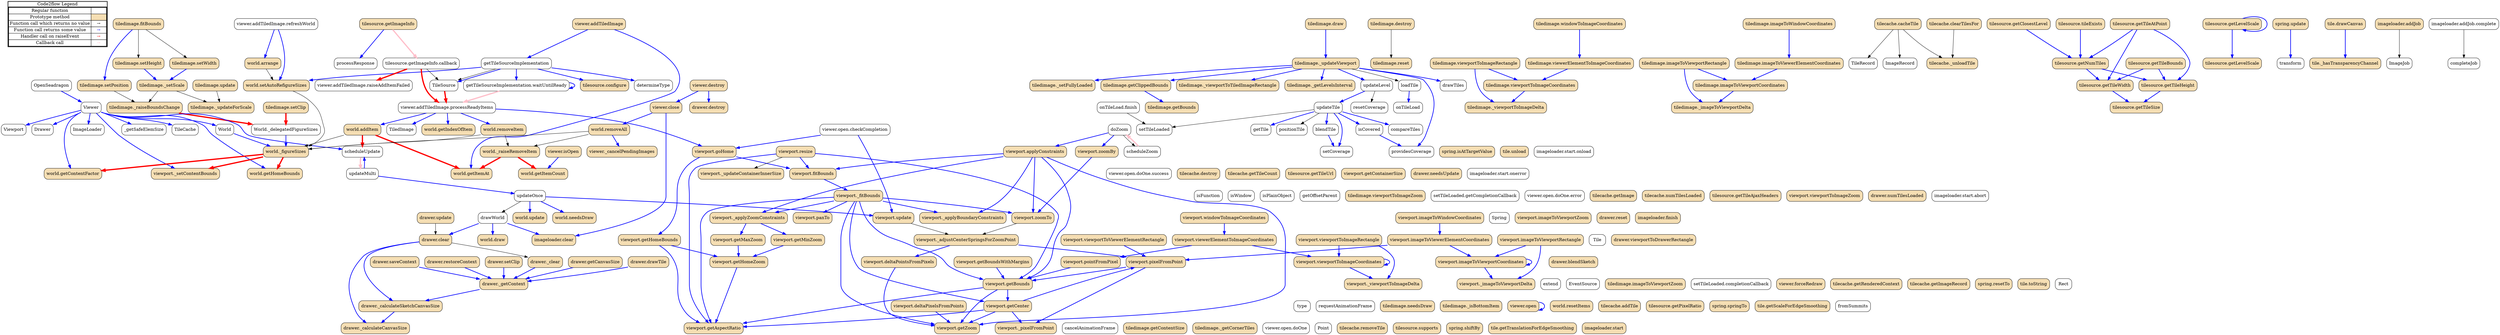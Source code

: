 digraph G {
clusterrank = "global";
mclimit = 1000;
concentrate = false;
			subgraph legend{
			rank = min;
			label = "legend";
			Legend [shape=none, margin=0, label = <
				<table cellspacing="0" cellpadding="0" border="1"><tr><td>Code2flow Legend</td></tr><tr><td>
				<table cellspacing="0">
				<tr><td>Regular function</td><td width="50px"></td></tr>
				<tr><td>Prototype method</td><td bgcolor='wheat'></td></tr>
				<tr><td>Function call which returns no value</td><td>&#8594;</td></tr>
				<tr><td>Function call returns some value</td><td><font color='blue'>&#8594;</font></td></tr>
				<tr><td>Handler call on raiseEvent</td><td><font color='red'>&#8594;</font></td></tr>
                <tr><td>Callback call</td><td><font color='pink'>&#8594;</font></td></tr>
				</table></td></tr></table>
				>];}

node2 [splines=ortho shape = "rect" style = "rounded" label = "OpenSeadragon" ];
node6 [splines=ortho shape = "rect" style = "rounded" label = "isFunction" ];
node8 [splines=ortho shape = "rect" style = "rounded" label = "isWindow" ];
node10 [splines=ortho shape = "rect" style = "rounded" label = "type" ];
node12 [splines=ortho shape = "rect" style = "rounded" label = "isPlainObject" ];
node18 [splines=ortho shape = "rect" style = "rounded" label = "extend" ];
node21 [splines=ortho shape = "rect" style = "rounded" label = "requestAnimationFrame" ];
node23 [splines=ortho shape = "rect" style = "rounded" label = "cancelAnimationFrame" ];
node26 [splines=ortho shape = "rect" style = "rounded" label = "getOffsetParent" ];

node35 [splines=ortho shape = "rect" style = "rounded" label = "EventSource" ];






node52 [splines=ortho shape = "rect" style = "rounded" label = "TiledImage" ];
node55 [splines=ortho shape = "rect" style = "rounded,filled" fillcolor = "wheat" label = "tiledimage.needsDraw" ];
node57 [splines=ortho shape = "rect" style = "rounded,filled" fillcolor = "wheat" label = "tiledimage._setFullyLoaded" ];
node59 [splines=ortho shape = "rect" style = "rounded,filled" fillcolor = "wheat" label = "tiledimage.reset" ];
node61 [splines=ortho shape = "rect" style = "rounded,filled" fillcolor = "wheat" label = "tiledimage.update" ];
node63 [splines=ortho shape = "rect" style = "rounded,filled" fillcolor = "wheat" label = "tiledimage.draw" ];
node65 [splines=ortho shape = "rect" style = "rounded,filled" fillcolor = "wheat" label = "tiledimage.destroy" ];
node67 [splines=ortho shape = "rect" style = "rounded,filled" fillcolor = "wheat" label = "tiledimage.getBounds" ];
node69 [splines=ortho shape = "rect" style = "rounded,filled" fillcolor = "wheat" label = "tiledimage.getClippedBounds" ];
node71 [splines=ortho shape = "rect" style = "rounded,filled" fillcolor = "wheat" label = "tiledimage.getContentSize" ];
node73 [splines=ortho shape = "rect" style = "rounded,filled" fillcolor = "wheat" label = "tiledimage._viewportToImageDelta" ];
node75 [splines=ortho shape = "rect" style = "rounded,filled" fillcolor = "wheat" label = "tiledimage.viewportToImageCoordinates" ];
node77 [splines=ortho shape = "rect" style = "rounded,filled" fillcolor = "wheat" label = "tiledimage._imageToViewportDelta" ];
node79 [splines=ortho shape = "rect" style = "rounded,filled" fillcolor = "wheat" label = "tiledimage.imageToViewportCoordinates" ];
node81 [splines=ortho shape = "rect" style = "rounded,filled" fillcolor = "wheat" label = "tiledimage.imageToViewportRectangle" ];
node83 [splines=ortho shape = "rect" style = "rounded,filled" fillcolor = "wheat" label = "tiledimage.viewportToImageRectangle" ];
node85 [splines=ortho shape = "rect" style = "rounded,filled" fillcolor = "wheat" label = "tiledimage.viewerElementToImageCoordinates" ];
node87 [splines=ortho shape = "rect" style = "rounded,filled" fillcolor = "wheat" label = "tiledimage.imageToViewerElementCoordinates" ];
node89 [splines=ortho shape = "rect" style = "rounded,filled" fillcolor = "wheat" label = "tiledimage.windowToImageCoordinates" ];
node91 [splines=ortho shape = "rect" style = "rounded,filled" fillcolor = "wheat" label = "tiledimage.imageToWindowCoordinates" ];
node93 [splines=ortho shape = "rect" style = "rounded,filled" fillcolor = "wheat" label = "tiledimage._viewportToTiledImageRectangle" ];
node95 [splines=ortho shape = "rect" style = "rounded,filled" fillcolor = "wheat" label = "tiledimage.viewportToImageZoom" ];
node97 [splines=ortho shape = "rect" style = "rounded,filled" fillcolor = "wheat" label = "tiledimage.imageToViewportZoom" ];
node99 [splines=ortho shape = "rect" style = "rounded,filled" fillcolor = "wheat" label = "tiledimage.setPosition" ];
node101 [splines=ortho shape = "rect" style = "rounded,filled" fillcolor = "wheat" label = "tiledimage.setWidth" ];
node103 [splines=ortho shape = "rect" style = "rounded,filled" fillcolor = "wheat" label = "tiledimage.setHeight" ];
node105 [splines=ortho shape = "rect" style = "rounded,filled" fillcolor = "wheat" label = "tiledimage.fitBounds" ];
node107 [splines=ortho shape = "rect" style = "rounded,filled" fillcolor = "wheat" label = "tiledimage.setClip" ];
node109 [splines=ortho shape = "rect" style = "rounded,filled" fillcolor = "wheat" label = "tiledimage._setScale" ];
node111 [splines=ortho shape = "rect" style = "rounded,filled" fillcolor = "wheat" label = "tiledimage._updateForScale" ];
node113 [splines=ortho shape = "rect" style = "rounded,filled" fillcolor = "wheat" label = "tiledimage._raiseBoundsChange" ];
node115 [splines=ortho shape = "rect" style = "rounded,filled" fillcolor = "wheat" label = "tiledimage._isBottomItem" ];
node117 [splines=ortho shape = "rect" style = "rounded,filled" fillcolor = "wheat" label = "tiledimage._getLevelsInterval" ];
node120 [splines=ortho shape = "rect" style = "rounded,filled" fillcolor = "wheat" label = "tiledimage._updateViewport" ];
node122 [splines=ortho shape = "rect" style = "rounded,filled" fillcolor = "wheat" label = "tiledimage._getCornerTiles" ];
node124 [splines=ortho shape = "rect" style = "rounded" label = "updateLevel" ];
node126 [splines=ortho shape = "rect" style = "rounded" label = "updateTile" ];
node128 [splines=ortho shape = "rect" style = "rounded" label = "getTile" ];
node130 [splines=ortho shape = "rect" style = "rounded" label = "loadTile" ];
node134 [splines=ortho shape = "rect" style = "rounded" label = "onTileLoad" ];
node133 [splines=ortho shape = "rect" style = "rounded" label = "onTileLoad.finish" ];
node140 [splines=ortho shape = "rect" style = "rounded" label = "setTileLoaded" ];
node137 [splines=ortho shape = "rect" style = "rounded" label = "setTileLoaded.getCompletionCallback" ];
node139 [splines=ortho shape = "rect" style = "rounded" label = "setTileLoaded.completionCallback" ];
node142 [splines=ortho shape = "rect" style = "rounded" label = "positionTile" ];
node144 [splines=ortho shape = "rect" style = "rounded" label = "blendTile" ];
node146 [splines=ortho shape = "rect" style = "rounded" label = "providesCoverage" ];
node148 [splines=ortho shape = "rect" style = "rounded" label = "isCovered" ];
node150 [splines=ortho shape = "rect" style = "rounded" label = "setCoverage" ];
node152 [splines=ortho shape = "rect" style = "rounded" label = "resetCoverage" ];
node154 [splines=ortho shape = "rect" style = "rounded" label = "compareTiles" ];
node156 [splines=ortho shape = "rect" style = "rounded" label = "drawTiles" ];

node167 [splines=ortho shape = "rect" style = "rounded" label = "Viewer" ];
node170 [splines=ortho shape = "rect" style = "rounded,filled" fillcolor = "wheat" label = "viewer.isOpen" ];
node180 [splines=ortho shape = "rect" style = "rounded,filled" fillcolor = "wheat" label = "viewer.open" ];
node173 [splines=ortho shape = "rect" style = "rounded" label = "viewer.open.checkCompletion" ];
node179 [splines=ortho shape = "rect" style = "rounded" label = "viewer.open.doOne" ];
node176 [splines=ortho shape = "rect" style = "rounded" label = "viewer.open.doOne.success" ];
node178 [splines=ortho shape = "rect" style = "rounded" label = "viewer.open.doOne.error" ];
node182 [splines=ortho shape = "rect" style = "rounded,filled" fillcolor = "wheat" label = "viewer.close" ];
node184 [splines=ortho shape = "rect" style = "rounded,filled" fillcolor = "wheat" label = "viewer.destroy" ];
node193 [splines=ortho shape = "rect" style = "rounded,filled" fillcolor = "wheat" label = "viewer.addTiledImage" ];
node188 [splines=ortho shape = "rect" style = "rounded" label = "viewer.addTiledImage.raiseAddItemFailed" ];
node190 [splines=ortho shape = "rect" style = "rounded" label = "viewer.addTiledImage.refreshWorld" ];
node192 [splines=ortho shape = "rect" style = "rounded" label = "viewer.addTiledImage.processReadyItems" ];
node195 [splines=ortho shape = "rect" style = "rounded,filled" fillcolor = "wheat" label = "viewer.forceRedraw" ];
node197 [splines=ortho shape = "rect" style = "rounded,filled" fillcolor = "wheat" label = "viewer._cancelPendingImages" ];
node199 [splines=ortho shape = "rect" style = "rounded" label = "_getSafeElemSize" ];
node205 [splines=ortho shape = "rect" style = "rounded" label = "getTileSourceImplementation" ];
node202 [splines=ortho shape = "rect" style = "rounded" label = "getTileSourceImplementation.waitUntilReady" ];
node209 [splines=ortho shape = "rect" style = "rounded" label = "scheduleUpdate" ];
node211 [splines=ortho shape = "rect" style = "rounded" label = "updateMulti" ];
node213 [splines=ortho shape = "rect" style = "rounded" label = "updateOnce" ];
node215 [splines=ortho shape = "rect" style = "rounded" label = "drawWorld" ];
node217 [splines=ortho shape = "rect" style = "rounded" label = "scheduleZoom" ];
node219 [splines=ortho shape = "rect" style = "rounded" label = "doZoom" ];

node227 [splines=ortho shape = "rect" style = "rounded" label = "World" ];
node226 [splines=ortho shape = "rect" style = "rounded" label = "World._delegatedFigureSizes" ];
node230 [splines=ortho shape = "rect" style = "rounded,filled" fillcolor = "wheat" label = "world.addItem" ];
node232 [splines=ortho shape = "rect" style = "rounded,filled" fillcolor = "wheat" label = "world.getItemAt" ];
node234 [splines=ortho shape = "rect" style = "rounded,filled" fillcolor = "wheat" label = "world.getIndexOfItem" ];
node236 [splines=ortho shape = "rect" style = "rounded,filled" fillcolor = "wheat" label = "world.getItemCount" ];
node238 [splines=ortho shape = "rect" style = "rounded,filled" fillcolor = "wheat" label = "world.removeItem" ];
node240 [splines=ortho shape = "rect" style = "rounded,filled" fillcolor = "wheat" label = "world.removeAll" ];
node242 [splines=ortho shape = "rect" style = "rounded,filled" fillcolor = "wheat" label = "world.resetItems" ];
node244 [splines=ortho shape = "rect" style = "rounded,filled" fillcolor = "wheat" label = "world.update" ];
node246 [splines=ortho shape = "rect" style = "rounded,filled" fillcolor = "wheat" label = "world.draw" ];
node248 [splines=ortho shape = "rect" style = "rounded,filled" fillcolor = "wheat" label = "world.needsDraw" ];
node250 [splines=ortho shape = "rect" style = "rounded,filled" fillcolor = "wheat" label = "world.getHomeBounds" ];
node252 [splines=ortho shape = "rect" style = "rounded,filled" fillcolor = "wheat" label = "world.getContentFactor" ];
node254 [splines=ortho shape = "rect" style = "rounded,filled" fillcolor = "wheat" label = "world.setAutoRefigureSizes" ];
node256 [splines=ortho shape = "rect" style = "rounded,filled" fillcolor = "wheat" label = "world.arrange" ];
node258 [splines=ortho shape = "rect" style = "rounded,filled" fillcolor = "wheat" label = "world._figureSizes" ];
node260 [splines=ortho shape = "rect" style = "rounded,filled" fillcolor = "wheat" label = "world._raiseRemoveItem" ];

node266 [splines=ortho shape = "rect" style = "rounded" label = "Point" ];











node310 [splines=ortho shape = "rect" style = "rounded" label = "TileCache" ];
node293 [splines=ortho shape = "rect" style = "rounded" label = "TileRecord" ];
node295 [splines=ortho shape = "rect" style = "rounded" label = "ImageRecord" ];
node298 [splines=ortho shape = "rect" style = "rounded,filled" fillcolor = "wheat" label = "tilecache.destroy" ];
node300 [splines=ortho shape = "rect" style = "rounded,filled" fillcolor = "wheat" label = "tilecache.getImage" ];
node302 [splines=ortho shape = "rect" style = "rounded,filled" fillcolor = "wheat" label = "tilecache.getRenderedContext" ];
node304 [splines=ortho shape = "rect" style = "rounded,filled" fillcolor = "wheat" label = "tilecache.addTile" ];
node306 [splines=ortho shape = "rect" style = "rounded,filled" fillcolor = "wheat" label = "tilecache.removeTile" ];
node308 [splines=ortho shape = "rect" style = "rounded,filled" fillcolor = "wheat" label = "tilecache.getTileCount" ];
node313 [splines=ortho shape = "rect" style = "rounded,filled" fillcolor = "wheat" label = "tilecache.numTilesLoaded" ];
node315 [splines=ortho shape = "rect" style = "rounded,filled" fillcolor = "wheat" label = "tilecache.cacheTile" ];
node317 [splines=ortho shape = "rect" style = "rounded,filled" fillcolor = "wheat" label = "tilecache.clearTilesFor" ];
node319 [splines=ortho shape = "rect" style = "rounded,filled" fillcolor = "wheat" label = "tilecache.getImageRecord" ];
node321 [splines=ortho shape = "rect" style = "rounded,filled" fillcolor = "wheat" label = "tilecache._unloadTile" ];

node327 [splines=ortho shape = "rect" style = "rounded" label = "TileSource" ];
node330 [splines=ortho shape = "rect" style = "rounded,filled" fillcolor = "wheat" label = "tilesource.getTileSize" ];
node332 [splines=ortho shape = "rect" style = "rounded,filled" fillcolor = "wheat" label = "tilesource.getTileWidth" ];
node334 [splines=ortho shape = "rect" style = "rounded,filled" fillcolor = "wheat" label = "tilesource.getTileHeight" ];
node339 [splines=ortho shape = "rect" style = "rounded,filled" fillcolor = "wheat" label = "tilesource.getLevelScale" ];
node338 [splines=ortho shape = "rect" style = "rounded,filled" fillcolor = "wheat" label = "tilesource.getLevelScale" ];
node341 [splines=ortho shape = "rect" style = "rounded,filled" fillcolor = "wheat" label = "tilesource.getNumTiles" ];
node343 [splines=ortho shape = "rect" style = "rounded,filled" fillcolor = "wheat" label = "tilesource.getPixelRatio" ];
node345 [splines=ortho shape = "rect" style = "rounded,filled" fillcolor = "wheat" label = "tilesource.getClosestLevel" ];
node347 [splines=ortho shape = "rect" style = "rounded,filled" fillcolor = "wheat" label = "tilesource.getTileAtPoint" ];
node349 [splines=ortho shape = "rect" style = "rounded,filled" fillcolor = "wheat" label = "tilesource.getTileBounds" ];
node353 [splines=ortho shape = "rect" style = "rounded,filled" fillcolor = "wheat" label = "tilesource.getImageInfo" ];
node352 [splines=ortho shape = "rect" style = "rounded" label = "tilesource.getImageInfo.callback" ];
node355 [splines=ortho shape = "rect" style = "rounded,filled" fillcolor = "wheat" label = "tilesource.supports" ];
node357 [splines=ortho shape = "rect" style = "rounded,filled" fillcolor = "wheat" label = "tilesource.configure" ];
node359 [splines=ortho shape = "rect" style = "rounded,filled" fillcolor = "wheat" label = "tilesource.getTileUrl" ];
node361 [splines=ortho shape = "rect" style = "rounded,filled" fillcolor = "wheat" label = "tilesource.getTileAjaxHeaders" ];
node363 [splines=ortho shape = "rect" style = "rounded,filled" fillcolor = "wheat" label = "tilesource.tileExists" ];
node365 [splines=ortho shape = "rect" style = "rounded" label = "processResponse" ];
node367 [splines=ortho shape = "rect" style = "rounded" label = "determineType" ];

node376 [splines=ortho shape = "rect" style = "rounded" label = "Spring" ];
node379 [splines=ortho shape = "rect" style = "rounded,filled" fillcolor = "wheat" label = "spring.resetTo" ];
node381 [splines=ortho shape = "rect" style = "rounded,filled" fillcolor = "wheat" label = "spring.springTo" ];
node383 [splines=ortho shape = "rect" style = "rounded,filled" fillcolor = "wheat" label = "spring.shiftBy" ];
node385 [splines=ortho shape = "rect" style = "rounded,filled" fillcolor = "wheat" label = "spring.update" ];
node387 [splines=ortho shape = "rect" style = "rounded,filled" fillcolor = "wheat" label = "spring.isAtTargetValue" ];
node389 [splines=ortho shape = "rect" style = "rounded" label = "transform" ];

node395 [splines=ortho shape = "rect" style = "rounded" label = "Viewport" ];
node398 [splines=ortho shape = "rect" style = "rounded,filled" fillcolor = "wheat" label = "viewport._setContentBounds" ];
node400 [splines=ortho shape = "rect" style = "rounded,filled" fillcolor = "wheat" label = "viewport.getHomeZoom" ];
node402 [splines=ortho shape = "rect" style = "rounded,filled" fillcolor = "wheat" label = "viewport.getHomeBounds" ];
node404 [splines=ortho shape = "rect" style = "rounded,filled" fillcolor = "wheat" label = "viewport.goHome" ];
node406 [splines=ortho shape = "rect" style = "rounded,filled" fillcolor = "wheat" label = "viewport.getMinZoom" ];
node408 [splines=ortho shape = "rect" style = "rounded,filled" fillcolor = "wheat" label = "viewport.getMaxZoom" ];
node410 [splines=ortho shape = "rect" style = "rounded,filled" fillcolor = "wheat" label = "viewport.getAspectRatio" ];
node412 [splines=ortho shape = "rect" style = "rounded,filled" fillcolor = "wheat" label = "viewport.getContainerSize" ];
node414 [splines=ortho shape = "rect" style = "rounded,filled" fillcolor = "wheat" label = "viewport.getBounds" ];
node416 [splines=ortho shape = "rect" style = "rounded,filled" fillcolor = "wheat" label = "viewport.getBoundsWithMargins" ];
node418 [splines=ortho shape = "rect" style = "rounded,filled" fillcolor = "wheat" label = "viewport.getCenter" ];
node420 [splines=ortho shape = "rect" style = "rounded,filled" fillcolor = "wheat" label = "viewport.getZoom" ];
node422 [splines=ortho shape = "rect" style = "rounded,filled" fillcolor = "wheat" label = "viewport._applyZoomConstraints" ];
node424 [splines=ortho shape = "rect" style = "rounded,filled" fillcolor = "wheat" label = "viewport._applyBoundaryConstraints" ];
node426 [splines=ortho shape = "rect" style = "rounded,filled" fillcolor = "wheat" label = "viewport.applyConstraints" ];
node428 [splines=ortho shape = "rect" style = "rounded,filled" fillcolor = "wheat" label = "viewport._fitBounds" ];
node430 [splines=ortho shape = "rect" style = "rounded,filled" fillcolor = "wheat" label = "viewport.fitBounds" ];
node432 [splines=ortho shape = "rect" style = "rounded,filled" fillcolor = "wheat" label = "viewport.panTo" ];
node434 [splines=ortho shape = "rect" style = "rounded,filled" fillcolor = "wheat" label = "viewport.zoomBy" ];
node436 [splines=ortho shape = "rect" style = "rounded,filled" fillcolor = "wheat" label = "viewport.zoomTo" ];
node438 [splines=ortho shape = "rect" style = "rounded,filled" fillcolor = "wheat" label = "viewport.resize" ];
node440 [splines=ortho shape = "rect" style = "rounded,filled" fillcolor = "wheat" label = "viewport._updateContainerInnerSize" ];
node444 [splines=ortho shape = "rect" style = "rounded,filled" fillcolor = "wheat" label = "viewport.update" ];
node446 [splines=ortho shape = "rect" style = "rounded,filled" fillcolor = "wheat" label = "viewport._adjustCenterSpringsForZoomPoint" ];
node448 [splines=ortho shape = "rect" style = "rounded,filled" fillcolor = "wheat" label = "viewport.deltaPixelsFromPoints" ];
node450 [splines=ortho shape = "rect" style = "rounded,filled" fillcolor = "wheat" label = "viewport.deltaPointsFromPixels" ];
node452 [splines=ortho shape = "rect" style = "rounded,filled" fillcolor = "wheat" label = "viewport.pixelFromPoint" ];
node454 [splines=ortho shape = "rect" style = "rounded,filled" fillcolor = "wheat" label = "viewport._pixelFromPoint" ];
node456 [splines=ortho shape = "rect" style = "rounded,filled" fillcolor = "wheat" label = "viewport.pointFromPixel" ];
node458 [splines=ortho shape = "rect" style = "rounded,filled" fillcolor = "wheat" label = "viewport._viewportToImageDelta" ];
node460 [splines=ortho shape = "rect" style = "rounded,filled" fillcolor = "wheat" label = "viewport.viewportToImageCoordinates" ];
node462 [splines=ortho shape = "rect" style = "rounded,filled" fillcolor = "wheat" label = "viewport._imageToViewportDelta" ];
node464 [splines=ortho shape = "rect" style = "rounded,filled" fillcolor = "wheat" label = "viewport.imageToViewportCoordinates" ];
node466 [splines=ortho shape = "rect" style = "rounded,filled" fillcolor = "wheat" label = "viewport.imageToViewportRectangle" ];
node468 [splines=ortho shape = "rect" style = "rounded,filled" fillcolor = "wheat" label = "viewport.viewportToImageRectangle" ];
node470 [splines=ortho shape = "rect" style = "rounded,filled" fillcolor = "wheat" label = "viewport.viewerElementToImageCoordinates" ];
node472 [splines=ortho shape = "rect" style = "rounded,filled" fillcolor = "wheat" label = "viewport.imageToViewerElementCoordinates" ];
node474 [splines=ortho shape = "rect" style = "rounded,filled" fillcolor = "wheat" label = "viewport.windowToImageCoordinates" ];
node476 [splines=ortho shape = "rect" style = "rounded,filled" fillcolor = "wheat" label = "viewport.imageToWindowCoordinates" ];
node478 [splines=ortho shape = "rect" style = "rounded,filled" fillcolor = "wheat" label = "viewport.viewportToViewerElementRectangle" ];
node480 [splines=ortho shape = "rect" style = "rounded,filled" fillcolor = "wheat" label = "viewport.viewportToImageZoom" ];
node482 [splines=ortho shape = "rect" style = "rounded,filled" fillcolor = "wheat" label = "viewport.imageToViewportZoom" ];

node488 [splines=ortho shape = "rect" style = "rounded" label = "Tile" ];
node491 [splines=ortho shape = "rect" style = "rounded,filled" fillcolor = "wheat" label = "tile.toString" ];
node493 [splines=ortho shape = "rect" style = "rounded,filled" fillcolor = "wheat" label = "tile._hasTransparencyChannel" ];
node495 [splines=ortho shape = "rect" style = "rounded,filled" fillcolor = "wheat" label = "tile.drawCanvas" ];
node497 [splines=ortho shape = "rect" style = "rounded,filled" fillcolor = "wheat" label = "tile.getScaleForEdgeSmoothing" ];
node501 [splines=ortho shape = "rect" style = "rounded,filled" fillcolor = "wheat" label = "tile.getTranslationForEdgeSmoothing" ];
node503 [splines=ortho shape = "rect" style = "rounded,filled" fillcolor = "wheat" label = "tile.unload" ];

node509 [splines=ortho shape = "rect" style = "rounded" label = "Drawer" ];
node512 [splines=ortho shape = "rect" style = "rounded,filled" fillcolor = "wheat" label = "drawer.needsUpdate" ];
node514 [splines=ortho shape = "rect" style = "rounded,filled" fillcolor = "wheat" label = "drawer.numTilesLoaded" ];
node516 [splines=ortho shape = "rect" style = "rounded,filled" fillcolor = "wheat" label = "drawer.reset" ];
node518 [splines=ortho shape = "rect" style = "rounded,filled" fillcolor = "wheat" label = "drawer.update" ];
node520 [splines=ortho shape = "rect" style = "rounded,filled" fillcolor = "wheat" label = "drawer.destroy" ];
node522 [splines=ortho shape = "rect" style = "rounded,filled" fillcolor = "wheat" label = "drawer.clear" ];
node524 [splines=ortho shape = "rect" style = "rounded,filled" fillcolor = "wheat" label = "drawer._clear" ];
node526 [splines=ortho shape = "rect" style = "rounded,filled" fillcolor = "wheat" label = "drawer.viewportToDrawerRectangle" ];
node528 [splines=ortho shape = "rect" style = "rounded,filled" fillcolor = "wheat" label = "drawer.drawTile" ];
node530 [splines=ortho shape = "rect" style = "rounded,filled" fillcolor = "wheat" label = "drawer._getContext" ];
node532 [splines=ortho shape = "rect" style = "rounded,filled" fillcolor = "wheat" label = "drawer.saveContext" ];
node534 [splines=ortho shape = "rect" style = "rounded,filled" fillcolor = "wheat" label = "drawer.restoreContext" ];
node536 [splines=ortho shape = "rect" style = "rounded,filled" fillcolor = "wheat" label = "drawer.setClip" ];
node538 [splines=ortho shape = "rect" style = "rounded,filled" fillcolor = "wheat" label = "drawer.blendSketch" ];
node540 [splines=ortho shape = "rect" style = "rounded,filled" fillcolor = "wheat" label = "drawer.getCanvasSize" ];
node542 [splines=ortho shape = "rect" style = "rounded,filled" fillcolor = "wheat" label = "drawer._calculateCanvasSize" ];
node544 [splines=ortho shape = "rect" style = "rounded,filled" fillcolor = "wheat" label = "drawer._calculateSketchCanvasSize" ];

node550 [splines=ortho shape = "rect" style = "rounded" label = "Rect" ];
node552 [splines=ortho shape = "rect" style = "rounded" label = "fromSummits" ];



















node610 [splines=ortho shape = "rect" style = "rounded" label = "ImageLoader" ];
node595 [splines=ortho shape = "rect" style = "rounded" label = "ImageJob" ];
node606 [splines=ortho shape = "rect" style = "rounded,filled" fillcolor = "wheat" label = "imageloader.start" ];
node599 [splines=ortho shape = "rect" style = "rounded" label = "imageloader.start.onload" ];
node601 [splines=ortho shape = "rect" style = "rounded" label = "imageloader.start.onerror" ];
node605 [splines=ortho shape = "rect" style = "rounded" label = "imageloader.start.abort" ];
node608 [splines=ortho shape = "rect" style = "rounded,filled" fillcolor = "wheat" label = "imageloader.finish" ];
node616 [splines=ortho shape = "rect" style = "rounded,filled" fillcolor = "wheat" label = "imageloader.addJob" ];
node614 [splines=ortho shape = "rect" style = "rounded" label = "imageloader.addJob.complete" ];
node618 [splines=ortho shape = "rect" style = "rounded,filled" fillcolor = "wheat" label = "imageloader.clear" ];
node620 [splines=ortho shape = "rect" style = "rounded" label = "completeJob" ];

node61 -> node111;
node63 -> node120 [color="blue" penwidth="2"];
node65 -> node59;
node69 -> node67 [color="blue" penwidth="2"];
node75 -> node73 [color="blue" penwidth="2"];
node79 -> node77 [color="blue" penwidth="2"];
node81 -> node77 [color="blue" penwidth="2"];
node81 -> node79 [color="blue" penwidth="2"];
node83 -> node73 [color="blue" penwidth="2"];
node83 -> node75 [color="blue" penwidth="2"];
node85 -> node75 [color="blue" penwidth="2"];
node87 -> node79 [color="blue" penwidth="2"];
node89 -> node85 [color="blue" penwidth="2"];
node91 -> node87 [color="blue" penwidth="2"];
node99 -> node113;
node101 -> node109 [color="blue" penwidth="2"];
node103 -> node109 [color="blue" penwidth="2"];
node105 -> node99 [color="blue" penwidth="2"];
node105 -> node101;
node105 -> node103;
node109 -> node111;
node109 -> node113;
node120 -> node57 [color="blue" penwidth="2"];
node120 -> node69 [color="blue" penwidth="2"];
node120 -> node93 [color="blue" penwidth="2"];
node120 -> node117 [color="blue" penwidth="2"];
node120 -> node124 [color="blue" penwidth="2"];
node120 -> node130;
node120 -> node146 [color="blue" penwidth="2"];
node120 -> node156 [color="blue" penwidth="2"];
node124 -> node126 [color="blue" penwidth="2"];
node124 -> node152;
node126 -> node128 [color="blue" penwidth="2"];
node126 -> node140;
node126 -> node142;
node126 -> node144 [color="blue" penwidth="2"];
node126 -> node148 [color="blue" penwidth="2"];
node126 -> node150 [color="blue" penwidth="2"];
node126 -> node154 [color="blue" penwidth="2"];
node130 -> node134 [color="blue" penwidth="2"];
node133 -> node140;
node144 -> node150 [color="blue" penwidth="2"];
node148 -> node146 [color="blue" penwidth="2"];
node167 -> node199 [color="blue" penwidth="2"];
node167 -> node209 [color="blue" penwidth="2"];
node180 -> node180 [color="blue" penwidth="2"];
node184 -> node182 [color="blue" penwidth="2"];
node193 -> node205 [color="blue" penwidth="2"];
node205 -> node327;
node211 -> node209 [color="blue" penwidth="2"];
node211 -> node213 [color="blue" penwidth="2"];
node213 -> node215;
node219 -> node217;
node230 -> node258;
node238 -> node258;
node238 -> node260;
node240 -> node258;
node240 -> node260;
node254 -> node258;
node256 -> node254;
node315 -> node293;
node315 -> node295;
node315 -> node321;
node317 -> node321;
node332 -> node330 [color="blue" penwidth="2"];
node334 -> node330 [color="blue" penwidth="2"];
node339 -> node339 [color="blue" penwidth="2"];
node339 -> node338 [color="blue" penwidth="2"];
node341 -> node332 [color="blue" penwidth="2"];
node341 -> node334 [color="blue" penwidth="2"];
node345 -> node341 [color="blue" penwidth="2"];
node347 -> node332 [color="blue" penwidth="2"];
node347 -> node334 [color="blue" penwidth="2"];
node347 -> node341 [color="blue" penwidth="2"];
node349 -> node332 [color="blue" penwidth="2"];
node349 -> node334 [color="blue" penwidth="2"];
node353 -> node365 [color="blue" penwidth="2"];
node352 -> node327;
node363 -> node341 [color="blue" penwidth="2"];
node385 -> node389 [color="blue" penwidth="2"];
node400 -> node410 [color="blue" penwidth="2"];
node402 -> node400 [color="blue" penwidth="2"];
node402 -> node410 [color="blue" penwidth="2"];
node404 -> node402 [color="blue" penwidth="2"];
node404 -> node430 [color="blue" penwidth="2"];
node406 -> node400 [color="blue" penwidth="2"];
node408 -> node400 [color="blue" penwidth="2"];
node414 -> node410 [color="blue" penwidth="2"];
node414 -> node418 [color="blue" penwidth="2"];
node414 -> node420 [color="blue" penwidth="2"];
node416 -> node414 [color="blue" penwidth="2"];
node418 -> node410 [color="blue" penwidth="2"];
node418 -> node420 [color="blue" penwidth="2"];
node418 -> node452 [color="blue" penwidth="2"];
node418 -> node454 [color="blue" penwidth="2"];
node422 -> node406 [color="blue" penwidth="2"];
node422 -> node408 [color="blue" penwidth="2"];
node426 -> node414 [color="blue" penwidth="2"];
node426 -> node420 [color="blue" penwidth="2"];
node426 -> node422 [color="blue" penwidth="2"];
node426 -> node424 [color="blue" penwidth="2"];
node426 -> node430 [color="blue" penwidth="2"];
node426 -> node436 [color="blue" penwidth="2"];
node428 -> node410 [color="blue" penwidth="2"];
node428 -> node414 [color="blue" penwidth="2"];
node428 -> node418 [color="blue" penwidth="2"];
node428 -> node420 [color="blue" penwidth="2"];
node428 -> node422 [color="blue" penwidth="2"];
node428 -> node424 [color="blue" penwidth="2"];
node428 -> node432 [color="blue" penwidth="2"];
node428 -> node436 [color="blue" penwidth="2"];
node430 -> node428 [color="blue" penwidth="2"];
node434 -> node436 [color="blue" penwidth="2"];
node436 -> node446;
node438 -> node410 [color="blue" penwidth="2"];
node438 -> node414 [color="blue" penwidth="2"];
node438 -> node430 [color="blue" penwidth="2"];
node438 -> node440;
node444 -> node446;
node446 -> node450 [color="blue" penwidth="2"];
node446 -> node452 [color="blue" penwidth="2"];
node448 -> node420 [color="blue" penwidth="2"];
node450 -> node420 [color="blue" penwidth="2"];
node452 -> node414 [color="blue" penwidth="2"];
node452 -> node454 [color="blue" penwidth="2"];
node456 -> node414 [color="blue" penwidth="2"];
node460 -> node458 [color="blue" penwidth="2"];
node460 -> node460 [color="blue" penwidth="2"];
node464 -> node462 [color="blue" penwidth="2"];
node464 -> node464 [color="blue" penwidth="2"];
node466 -> node462 [color="blue" penwidth="2"];
node466 -> node464 [color="blue" penwidth="2"];
node468 -> node458 [color="blue" penwidth="2"];
node468 -> node460 [color="blue" penwidth="2"];
node470 -> node456 [color="blue" penwidth="2"];
node470 -> node460 [color="blue" penwidth="2"];
node472 -> node452 [color="blue" penwidth="2"];
node472 -> node464 [color="blue" penwidth="2"];
node474 -> node470 [color="blue" penwidth="2"];
node476 -> node472 [color="blue" penwidth="2"];
node478 -> node452 [color="blue" penwidth="2"];
node495 -> node493 [color="blue" penwidth="2"];
node518 -> node522;
node522 -> node524;
node522 -> node542 [color="blue" penwidth="2"];
node522 -> node544 [color="blue" penwidth="2"];
node524 -> node530 [color="blue" penwidth="2"];
node528 -> node530 [color="blue" penwidth="2"];
node530 -> node544 [color="blue" penwidth="2"];
node532 -> node530 [color="blue" penwidth="2"];
node534 -> node530 [color="blue" penwidth="2"];
node536 -> node530 [color="blue" penwidth="2"];
node540 -> node530 [color="blue" penwidth="2"];
node544 -> node542 [color="blue" penwidth="2"];









node616 -> node595;
node614 -> node620;
node2 -> node167 [color="blue" penwidth="2"];
node167 -> node610 [color="blue" penwidth="2"];
node167 -> node310 [color="blue" penwidth="2"];
node167 -> node395 [color="blue" penwidth="2"];
node167 -> node509 [color="blue" penwidth="2"];
node167 -> node227 [color="blue" penwidth="2"];
node327 -> node192 [color="red" penwidth="4"];
node167 -> node398 [color="blue" penwidth="2"];
node167 -> node250 [color="blue" penwidth="2"];
node167 -> node252 [color="blue" penwidth="2"];
node227 -> node258 [color="blue" penwidth="2"];
node107 -> node226 [color="red" penwidth="4"];
node113 -> node226 [color="red" penwidth="4"];
node353 -> node352 [color="pink" penwidth="4"];
node352 -> node192 [color="red" penwidth="4"];
node352 -> node188 [color="red" penwidth="4"];
node192 -> node52 [color="blue" penwidth="2"];
node205 -> node327 [color="blue" penwidth="2"];
node215 -> node522 [color="blue" penwidth="2"];
node184 -> node520 [color="blue" penwidth="2"];
node215 -> node618 [color="blue" penwidth="2"];
node182 -> node618 [color="blue" penwidth="2"];
node205 -> node357 [color="blue" penwidth="2"];
node205 -> node367 [color="blue" penwidth="2"];
node202 -> node202 [color="blue" penwidth="2"];
node205 -> node202 [color="blue" penwidth="2"];
node217 -> node219 [color="pink" penwidth="4"];
node209 -> node211 [color="pink" penwidth="4"];
node202 -> node192 [color="pink" penwidth="4"];
node192 -> node404 [color="blue" penwidth="2"];
node173 -> node404 [color="blue" penwidth="2"];
node173 -> node444 [color="blue" penwidth="2"];
node213 -> node444 [color="blue" penwidth="2"];
node219 -> node426 [color="blue" penwidth="2"];
node219 -> node434 [color="blue" penwidth="2"];
node215 -> node246 [color="blue" penwidth="2"];
node213 -> node244 [color="blue" penwidth="2"];
node213 -> node248 [color="blue" penwidth="2"];
node182 -> node240 [color="blue" penwidth="2"];
node170 -> node236 [color="blue" penwidth="2"];
node193 -> node232 [color="blue" penwidth="2"];
node190 -> node256 [color="blue" penwidth="2"];
node190 -> node254 [color="blue" penwidth="2"];
node192 -> node230 [color="blue" penwidth="2"];
node192 -> node238 [color="blue" penwidth="2"];
node192 -> node234 [color="blue" penwidth="2"];
node205 -> node254 [color="blue" penwidth="2"];
node226 -> node258 [color="blue" penwidth="2"];
node258 -> node250 [color="red" penwidth="4"];
node258 -> node252 [color="red" penwidth="4"];
node260 -> node236 [color="red" penwidth="4"];
node260 -> node232 [color="red" penwidth="4"];
node230 -> node232 [color="red" penwidth="4"];
node240 -> node197 [color="blue" penwidth="2"];
node230 -> node209 [color="red" penwidth="4"];
node258 -> node398 [color="red" penwidth="4"];
subgraph clusteropenseadragon0{

label="openseadragon";
style=filled;
color=black;
graph[style=dotted];
};
subgraph clustereventsource31{

label="eventsource";
style=filled;
color=black;
graph[style=dotted];
subgraph clusterprototype36{

label="prototype";
style=filled;
color=black;
graph[style=dotted];
}};
subgraph clustertiledimage49{

label="tiledimage";
style=filled;
color=black;
graph[style=dotted];
subgraph clusterprototype53{
node55 node57 node59 node61 node63 node65 node67 node69 node71 node73 node75 node77 node79 node81 node83 node85 node87 node89 node91 node93 node95 node97 node99 node101 node103 node105 node107 node109 node111 node113 node115 node117 node120 node122 node55 node57 node59 node61 node63 node65 node67 node69 node71 node73 node75 node77 node79 node81 node83 node85 node87 node89 node91 node93 node95 node97 node99 node101 node103 node105 node107 node109 node111 node113 node115 node117 node120 node122 ;
label="prototype";
style=filled;
color=black;
graph[style=dotted];
}subgraph clusteronTileLoad131{
node134 node133 node133 ;
label="onTileLoad";
style=filled;
color=black;
graph[style=dotted];
}subgraph clustersetTileLoaded135{
node140 node137 node139 node137 node139 ;
label="setTileLoaded";
style=filled;
color=black;
graph[style=dotted];
}};
subgraph clusterviewer159{

label="viewer";
style=filled;
color=black;
graph[style=dotted];
subgraph clusterprototype168{
node170 node180 node173 node179 node176 node178 node182 node184 node193 node188 node190 node192 node195 node197 node170 node182 node184 node195 node197 ;
label="prototype";
style=filled;
color=black;
graph[style=dotted];
subgraph clusteropen171{
node180 node173 node179 node176 node178 node173 ;
label="open";
style=filled;
color=black;
graph[style=dotted];
subgraph clusterdoOne174{
node179 node176 node178 node176 node178 ;
label="doOne";
style=filled;
color=black;
graph[style=dotted];
}}subgraph clusteraddTiledImage185{
node193 node188 node190 node192 node188 node190 node192 ;
label="addTiledImage";
style=filled;
color=black;
graph[style=dotted];
}}subgraph clustergetTileSourceImplementation200{
node205 node202 node202 ;
label="getTileSourceImplementation";
style=filled;
color=black;
graph[style=dotted];
}};
subgraph clusterworld222{

label="world";
style=filled;
color=black;
graph[style=dotted];
subgraph clusterWorld224{
node227 node226 node226 ;
label="World";
style=filled;
color=black;
graph[style=dotted];
}subgraph clusterprototype228{
node230 node232 node234 node236 node238 node240 node242 node244 node246 node248 node250 node252 node254 node256 node258 node260 node230 node232 node234 node236 node238 node240 node242 node244 node246 node248 node250 node252 node254 node256 node258 node260 ;
label="prototype";
style=filled;
color=black;
graph[style=dotted];
}};

subgraph clustertilecache290{

label="tilecache";
style=filled;
color=black;
graph[style=dotted];
subgraph clusterprototype296{
node298 node300 node302 node304 node306 node308 node298 node300 node302 node304 node306 node308 ;
label="prototype";
style=filled;
color=black;
graph[style=dotted];
}subgraph clusterprototype311{
node313 node315 node317 node319 node321 node313 node315 node317 node319 node321 ;
label="prototype";
style=filled;
color=black;
graph[style=dotted];
}};
subgraph clustertilesource324{

label="tilesource";
style=filled;
color=black;
graph[style=dotted];
subgraph clusterprototype328{
node330 node332 node334 node339 node338 node341 node343 node345 node347 node349 node353 node352 node355 node357 node359 node361 node363 node330 node332 node334 node341 node343 node345 node347 node349 node355 node357 node359 node361 node363 ;
label="prototype";
style=filled;
color=black;
graph[style=dotted];
subgraph clustergetLevelScale335{
node339 node338 node338 ;
label="getLevelScale";
style=filled;
color=black;
graph[style=dotted];
}subgraph clustergetImageInfo350{
node353 node352 node352 ;
label="getImageInfo";
style=filled;
color=black;
graph[style=dotted];
}}};
subgraph clusterspring370{

label="spring";
style=filled;
color=black;
graph[style=dotted];
subgraph clusterprototype377{
node379 node381 node383 node385 node387 node379 node381 node383 node385 node387 ;
label="prototype";
style=filled;
color=black;
graph[style=dotted];
}};
subgraph clusterviewport392{

label="viewport";
style=filled;
color=black;
graph[style=dotted];
subgraph clusterprototype396{
node398 node400 node402 node404 node406 node408 node410 node412 node414 node416 node418 node420 node422 node424 node426 node428 node430 node432 node434 node436 node438 node440 node444 node446 node448 node450 node452 node454 node456 node458 node460 node462 node464 node466 node468 node470 node472 node474 node476 node478 node480 node482 node398 node400 node402 node404 node406 node408 node410 node412 node414 node416 node418 node420 node422 node424 node426 node428 node430 node432 node434 node436 node438 node440 node444 node446 node448 node450 node452 node454 node456 node458 node460 node462 node464 node466 node468 node470 node472 node474 node476 node478 node480 node482 ;
label="prototype";
style=filled;
color=black;
graph[style=dotted];
}};
subgraph clustertile485{

label="tile";
style=filled;
color=black;
graph[style=dotted];
subgraph clusterprototype489{
node491 node493 node495 node497 node501 node503 node491 node493 node495 node497 node501 node503 ;
label="prototype";
style=filled;
color=black;
graph[style=dotted];
}};
subgraph clusterdrawer506{

label="drawer";
style=filled;
color=black;
graph[style=dotted];
subgraph clusterprototype510{
node512 node514 node516 node518 node520 node522 node524 node526 node528 node530 node532 node534 node536 node538 node540 node542 node544 node512 node514 node516 node518 node520 node522 node524 node526 node528 node530 node532 node534 node536 node538 node540 node542 node544 ;
label="prototype";
style=filled;
color=black;
graph[style=dotted];
}};

subgraph clusterimageloader592{

label="imageloader";
style=filled;
color=black;
graph[style=dotted];
subgraph clusterprototype596{
node606 node599 node601 node605 node608 node608 ;
label="prototype";
style=filled;
color=black;
graph[style=dotted];
subgraph clusterstart597{
node606 node599 node601 node605 node599 node601 node605 ;
label="start";
style=filled;
color=black;
graph[style=dotted];
}}subgraph clusterprototype611{
node616 node614 node618 node618 ;
label="prototype";
style=filled;
color=black;
graph[style=dotted];
subgraph clusteraddJob612{
node616 node614 node614 ;
label="addJob";
style=filled;
color=black;
graph[style=dotted];
}}};
}
